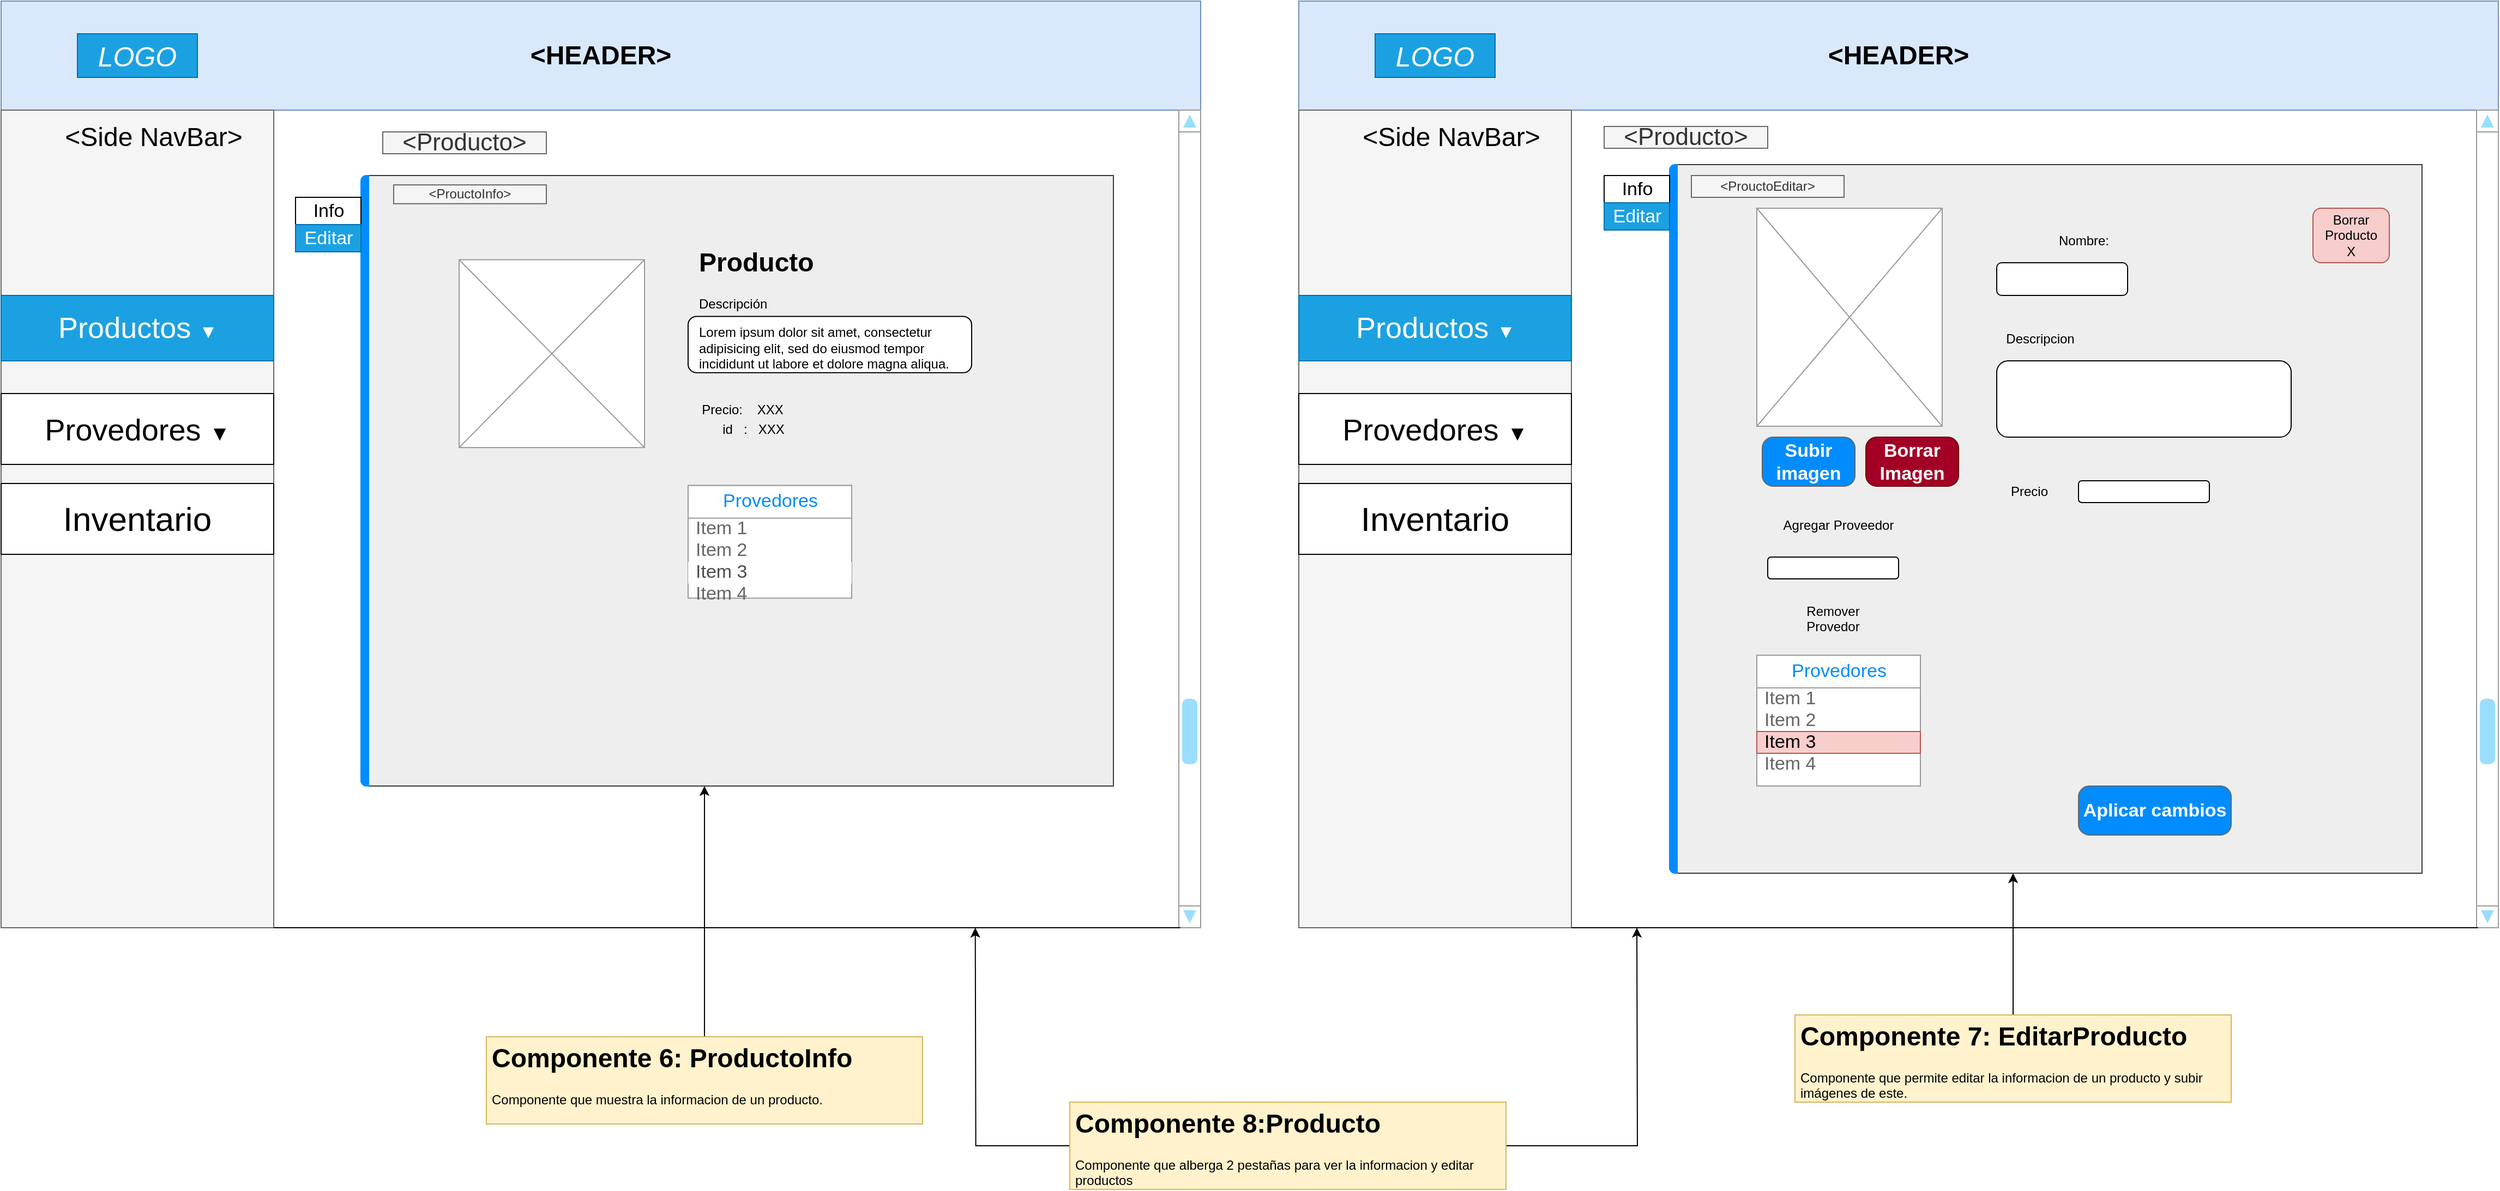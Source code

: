 <mxfile version="13.8.1" type="github">
  <diagram id="9Z0rajO9vy1eAtT90HRV" name="Page-1">
    <mxGraphModel dx="1736" dy="1036" grid="1" gridSize="10" guides="1" tooltips="1" connect="1" arrows="1" fold="1" page="1" pageScale="1" pageWidth="850" pageHeight="1100" math="0" shadow="0">
      <root>
        <mxCell id="0" />
        <mxCell id="1" parent="0" />
        <mxCell id="_uAHY--KUr31Mtknl9wJ-1" value="&lt;h1&gt;&amp;lt;HEADER&amp;gt;&lt;br&gt;&lt;/h1&gt;" style="rounded=0;whiteSpace=wrap;html=1;fillColor=#dae8fc;strokeColor=#6c8ebf;" parent="1" vertex="1">
          <mxGeometry width="1100" height="100" as="geometry" />
        </mxCell>
        <mxCell id="_uAHY--KUr31Mtknl9wJ-2" value="" style="rounded=0;whiteSpace=wrap;html=1;fillColor=#f5f5f5;strokeColor=#666666;fontColor=#333333;" parent="1" vertex="1">
          <mxGeometry y="100" width="250" height="750" as="geometry" />
        </mxCell>
        <mxCell id="_uAHY--KUr31Mtknl9wJ-3" value="" style="verticalLabelPosition=bottom;shadow=0;dashed=0;align=center;html=1;verticalAlign=top;strokeWidth=1;shape=mxgraph.mockup.navigation.scrollBar;strokeColor=#999999;barPos=20;fillColor2=#99ddff;strokeColor2=none;direction=north;" parent="1" vertex="1">
          <mxGeometry x="1080" y="100" width="20" height="750" as="geometry" />
        </mxCell>
        <mxCell id="_uAHY--KUr31Mtknl9wJ-4" value="" style="endArrow=none;html=1;exitX=1;exitY=1;exitDx=0;exitDy=0;entryX=0;entryY=0.07;entryDx=0;entryDy=0;entryPerimeter=0;" parent="1" source="_uAHY--KUr31Mtknl9wJ-2" target="_uAHY--KUr31Mtknl9wJ-3" edge="1">
          <mxGeometry width="50" height="50" relative="1" as="geometry">
            <mxPoint x="280" y="870" as="sourcePoint" />
            <mxPoint x="330" y="820" as="targetPoint" />
          </mxGeometry>
        </mxCell>
        <mxCell id="_uAHY--KUr31Mtknl9wJ-5" value="&lt;font style=&quot;font-size: 24px&quot;&gt;&amp;lt;Side NavBar&amp;gt;&lt;/font&gt;" style="text;html=1;strokeColor=none;fillColor=none;align=center;verticalAlign=middle;whiteSpace=wrap;rounded=0;" parent="1" vertex="1">
          <mxGeometry x="50" y="110" width="180" height="30" as="geometry" />
        </mxCell>
        <mxCell id="_uAHY--KUr31Mtknl9wJ-6" value="&lt;i&gt;&lt;font style=&quot;font-size: 25px&quot;&gt;LOGO&lt;/font&gt;&lt;/i&gt;" style="text;html=1;strokeColor=#006EAF;fillColor=#1ba1e2;align=center;verticalAlign=middle;whiteSpace=wrap;rounded=0;fontColor=#ffffff;" parent="1" vertex="1">
          <mxGeometry x="70" y="30" width="110" height="40" as="geometry" />
        </mxCell>
        <mxCell id="_uAHY--KUr31Mtknl9wJ-7" value="" style="strokeWidth=1;shadow=0;dashed=0;align=center;html=1;shape=mxgraph.mockup.forms.rrect;rSize=0;strokeColor=#999999;fillColor=#ffffff;" parent="1" vertex="1">
          <mxGeometry y="270" width="250" height="60" as="geometry" />
        </mxCell>
        <mxCell id="_uAHY--KUr31Mtknl9wJ-8" value="&lt;font style=&quot;font-size: 27px&quot;&gt;Productos &lt;/font&gt;▼" style="strokeWidth=1;shadow=0;dashed=0;align=center;html=1;shape=mxgraph.mockup.forms.rrect;rSize=0;strokeColor=#006EAF;fontSize=17;fillColor=#1ba1e2;resizeWidth=1;fontColor=#ffffff;" parent="_uAHY--KUr31Mtknl9wJ-7" vertex="1">
          <mxGeometry width="250" height="60" relative="1" as="geometry">
            <mxPoint as="offset" />
          </mxGeometry>
        </mxCell>
        <mxCell id="_uAHY--KUr31Mtknl9wJ-11" value="&lt;font style=&quot;font-size: 28px&quot;&gt;Provedores &lt;/font&gt;&lt;font style=&quot;font-size: 19px&quot;&gt;▼&lt;/font&gt;" style="rounded=0;whiteSpace=wrap;html=1;" parent="1" vertex="1">
          <mxGeometry y="360" width="250" height="65" as="geometry" />
        </mxCell>
        <mxCell id="_uAHY--KUr31Mtknl9wJ-12" value="&lt;font style=&quot;font-size: 31px&quot;&gt;Inventario&lt;/font&gt;" style="rounded=0;whiteSpace=wrap;html=1;" parent="1" vertex="1">
          <mxGeometry y="442.5" width="250" height="65" as="geometry" />
        </mxCell>
        <mxCell id="_uAHY--KUr31Mtknl9wJ-25" value="" style="strokeWidth=1;shadow=0;dashed=0;align=center;html=1;shape=mxgraph.mockup.containers.marginRect2;rectMarginLeft=67;strokeColor=#36393d;fillColor=#eeeeee;" parent="1" vertex="1">
          <mxGeometry x="270" y="160" width="750" height="560" as="geometry" />
        </mxCell>
        <mxCell id="AbV2LeKn4ZKA3L7Wp7C7-1" value="" style="rounded=1;whiteSpace=wrap;html=1;" vertex="1" parent="_uAHY--KUr31Mtknl9wJ-25">
          <mxGeometry x="360" y="129.231" width="260" height="51.692" as="geometry" />
        </mxCell>
        <mxCell id="_uAHY--KUr31Mtknl9wJ-29" value="" style="strokeWidth=1;shadow=0;dashed=0;align=center;html=1;shape=mxgraph.mockup.containers.leftButton;rSize=5;strokeColor=#008cff;fillColor=#008cff;resizeHeight=1;movable=0;deletable=0;" parent="_uAHY--KUr31Mtknl9wJ-25" vertex="1">
          <mxGeometry width="7" height="560" relative="1" as="geometry">
            <mxPoint x="60" as="offset" />
          </mxGeometry>
        </mxCell>
        <mxCell id="_uAHY--KUr31Mtknl9wJ-31" value="" style="verticalLabelPosition=bottom;shadow=0;dashed=0;align=center;html=1;verticalAlign=top;strokeWidth=1;shape=mxgraph.mockup.graphics.simpleIcon;strokeColor=#999999;" parent="_uAHY--KUr31Mtknl9wJ-25" vertex="1">
          <mxGeometry x="150" y="77.244" width="170" height="172.308" as="geometry" />
        </mxCell>
        <mxCell id="_uAHY--KUr31Mtknl9wJ-34" value="&lt;h1&gt;Producto&lt;/h1&gt;&lt;p&gt;Descripción&lt;/p&gt;&lt;p&gt;Lorem ipsum dolor sit amet, consectetur adipisicing elit, sed do eiusmod tempor incididunt ut labore et dolore magna aliqua.&lt;/p&gt;" style="text;html=1;strokeColor=none;fillColor=none;spacing=5;spacingTop=-20;whiteSpace=wrap;overflow=hidden;rounded=0;" parent="_uAHY--KUr31Mtknl9wJ-25" vertex="1">
          <mxGeometry x="365" y="60.311" width="250" height="120.615" as="geometry" />
        </mxCell>
        <mxCell id="_uAHY--KUr31Mtknl9wJ-35" value="Precio:&amp;nbsp;&amp;nbsp;&amp;nbsp; XXX" style="text;html=1;strokeColor=none;fillColor=none;align=center;verticalAlign=middle;whiteSpace=wrap;rounded=0;" parent="_uAHY--KUr31Mtknl9wJ-25" vertex="1">
          <mxGeometry x="360" y="206.769" width="100" height="17.231" as="geometry" />
        </mxCell>
        <mxCell id="_uAHY--KUr31Mtknl9wJ-36" value="id&amp;nbsp;&amp;nbsp; :&amp;nbsp;&amp;nbsp; XXX" style="text;html=1;strokeColor=none;fillColor=none;align=center;verticalAlign=middle;whiteSpace=wrap;rounded=0;" parent="_uAHY--KUr31Mtknl9wJ-25" vertex="1">
          <mxGeometry x="370" y="224.0" width="100" height="17.231" as="geometry" />
        </mxCell>
        <mxCell id="_uAHY--KUr31Mtknl9wJ-93" value="&amp;lt;ProuctoInfo&amp;gt;" style="text;html=1;strokeColor=#666666;fillColor=#f5f5f5;align=center;verticalAlign=middle;whiteSpace=wrap;rounded=0;fontColor=#333333;" parent="_uAHY--KUr31Mtknl9wJ-25" vertex="1">
          <mxGeometry x="90" y="8.615" width="140" height="17.231" as="geometry" />
        </mxCell>
        <mxCell id="_uAHY--KUr31Mtknl9wJ-38" value="" style="strokeWidth=1;shadow=0;dashed=0;align=center;html=1;shape=mxgraph.mockup.forms.rrect;rSize=0;strokeColor=#999999;fillColor=#ffffff;" parent="_uAHY--KUr31Mtknl9wJ-25" vertex="1">
          <mxGeometry x="360" y="284.308" width="150" height="103.385" as="geometry" />
        </mxCell>
        <mxCell id="_uAHY--KUr31Mtknl9wJ-39" value="Provedores" style="strokeWidth=1;shadow=0;dashed=0;align=center;html=1;shape=mxgraph.mockup.forms.rrect;rSize=0;strokeColor=#999999;fontColor=#008cff;fontSize=17;fillColor=#ffffff;resizeWidth=1;" parent="_uAHY--KUr31Mtknl9wJ-38" vertex="1">
          <mxGeometry width="150" height="30" relative="1" as="geometry" />
        </mxCell>
        <mxCell id="_uAHY--KUr31Mtknl9wJ-40" value="Item 1" style="strokeWidth=1;shadow=0;dashed=0;align=center;html=1;shape=mxgraph.mockup.forms.anchor;fontSize=17;fontColor=#666666;align=left;spacingLeft=5;resizeWidth=1;" parent="_uAHY--KUr31Mtknl9wJ-38" vertex="1">
          <mxGeometry width="150" height="20" relative="1" as="geometry">
            <mxPoint y="30" as="offset" />
          </mxGeometry>
        </mxCell>
        <mxCell id="_uAHY--KUr31Mtknl9wJ-41" value="Item 2" style="strokeWidth=1;shadow=0;dashed=0;align=center;html=1;shape=mxgraph.mockup.forms.anchor;fontSize=17;fontColor=#666666;align=left;spacingLeft=5;resizeWidth=1;" parent="_uAHY--KUr31Mtknl9wJ-38" vertex="1">
          <mxGeometry width="150" height="20" relative="1" as="geometry">
            <mxPoint y="50" as="offset" />
          </mxGeometry>
        </mxCell>
        <mxCell id="_uAHY--KUr31Mtknl9wJ-42" value="&lt;font color=&quot;#4D4D4D&quot;&gt;Item 3&lt;/font&gt;" style="strokeWidth=1;shadow=0;dashed=0;align=center;html=1;shape=mxgraph.mockup.forms.rrect;rSize=0;fontSize=17;align=left;spacingLeft=5;resizeWidth=1;strokeColor=none;" parent="_uAHY--KUr31Mtknl9wJ-38" vertex="1">
          <mxGeometry width="150" height="20" relative="1" as="geometry">
            <mxPoint y="70" as="offset" />
          </mxGeometry>
        </mxCell>
        <mxCell id="_uAHY--KUr31Mtknl9wJ-43" value="Item 4" style="strokeWidth=1;shadow=0;dashed=0;align=center;html=1;shape=mxgraph.mockup.forms.anchor;fontSize=17;fontColor=#666666;align=left;spacingLeft=5;resizeWidth=1;" parent="_uAHY--KUr31Mtknl9wJ-38" vertex="1">
          <mxGeometry width="150" height="20" relative="1" as="geometry">
            <mxPoint y="90" as="offset" />
          </mxGeometry>
        </mxCell>
        <mxCell id="_uAHY--KUr31Mtknl9wJ-44" value="&lt;h1&gt;&amp;lt;HEADER&amp;gt;&lt;br&gt;&lt;/h1&gt;" style="rounded=0;whiteSpace=wrap;html=1;fillColor=#dae8fc;strokeColor=#6c8ebf;" parent="1" vertex="1">
          <mxGeometry x="1190" width="1100" height="100" as="geometry" />
        </mxCell>
        <mxCell id="_uAHY--KUr31Mtknl9wJ-45" value="" style="rounded=0;whiteSpace=wrap;html=1;fillColor=#f5f5f5;strokeColor=#666666;fontColor=#333333;" parent="1" vertex="1">
          <mxGeometry x="1190" y="100" width="250" height="750" as="geometry" />
        </mxCell>
        <mxCell id="_uAHY--KUr31Mtknl9wJ-46" value="" style="verticalLabelPosition=bottom;shadow=0;dashed=0;align=center;html=1;verticalAlign=top;strokeWidth=1;shape=mxgraph.mockup.navigation.scrollBar;strokeColor=#999999;barPos=20;fillColor2=#99ddff;strokeColor2=none;direction=north;" parent="1" vertex="1">
          <mxGeometry x="2270" y="100" width="20" height="750" as="geometry" />
        </mxCell>
        <mxCell id="_uAHY--KUr31Mtknl9wJ-47" value="" style="endArrow=none;html=1;exitX=1;exitY=1;exitDx=0;exitDy=0;entryX=0;entryY=0.07;entryDx=0;entryDy=0;entryPerimeter=0;" parent="1" source="_uAHY--KUr31Mtknl9wJ-45" target="_uAHY--KUr31Mtknl9wJ-46" edge="1">
          <mxGeometry width="50" height="50" relative="1" as="geometry">
            <mxPoint x="1470" y="870" as="sourcePoint" />
            <mxPoint x="1520" y="820" as="targetPoint" />
          </mxGeometry>
        </mxCell>
        <mxCell id="_uAHY--KUr31Mtknl9wJ-48" value="&lt;font style=&quot;font-size: 24px&quot;&gt;&amp;lt;Side NavBar&amp;gt;&lt;/font&gt;" style="text;html=1;strokeColor=none;fillColor=none;align=center;verticalAlign=middle;whiteSpace=wrap;rounded=0;" parent="1" vertex="1">
          <mxGeometry x="1240" y="110" width="180" height="30" as="geometry" />
        </mxCell>
        <mxCell id="_uAHY--KUr31Mtknl9wJ-49" value="&lt;i&gt;&lt;font style=&quot;font-size: 25px&quot;&gt;LOGO&lt;/font&gt;&lt;/i&gt;" style="text;html=1;strokeColor=#006EAF;fillColor=#1ba1e2;align=center;verticalAlign=middle;whiteSpace=wrap;rounded=0;fontColor=#ffffff;" parent="1" vertex="1">
          <mxGeometry x="1260" y="30" width="110" height="40" as="geometry" />
        </mxCell>
        <mxCell id="_uAHY--KUr31Mtknl9wJ-50" value="" style="strokeWidth=1;shadow=0;dashed=0;align=center;html=1;shape=mxgraph.mockup.forms.rrect;rSize=0;strokeColor=#999999;fillColor=#ffffff;" parent="1" vertex="1">
          <mxGeometry x="1190" y="270" width="250" height="60" as="geometry" />
        </mxCell>
        <mxCell id="_uAHY--KUr31Mtknl9wJ-51" value="&lt;font style=&quot;font-size: 27px&quot;&gt;Productos &lt;/font&gt;▼" style="strokeWidth=1;shadow=0;dashed=0;align=center;html=1;shape=mxgraph.mockup.forms.rrect;rSize=0;strokeColor=#006EAF;fontSize=17;fillColor=#1ba1e2;resizeWidth=1;fontColor=#ffffff;" parent="_uAHY--KUr31Mtknl9wJ-50" vertex="1">
          <mxGeometry width="250" height="60" relative="1" as="geometry">
            <mxPoint as="offset" />
          </mxGeometry>
        </mxCell>
        <mxCell id="_uAHY--KUr31Mtknl9wJ-52" value="&lt;font style=&quot;font-size: 28px&quot;&gt;Provedores &lt;/font&gt;&lt;font style=&quot;font-size: 19px&quot;&gt;▼&lt;/font&gt;" style="rounded=0;whiteSpace=wrap;html=1;" parent="1" vertex="1">
          <mxGeometry x="1190" y="360" width="250" height="65" as="geometry" />
        </mxCell>
        <mxCell id="_uAHY--KUr31Mtknl9wJ-53" value="&lt;font style=&quot;font-size: 31px&quot;&gt;Inventario&lt;/font&gt;" style="rounded=0;whiteSpace=wrap;html=1;" parent="1" vertex="1">
          <mxGeometry x="1190" y="442.5" width="250" height="65" as="geometry" />
        </mxCell>
        <mxCell id="_uAHY--KUr31Mtknl9wJ-54" value="" style="strokeWidth=1;shadow=0;dashed=0;align=center;html=1;shape=mxgraph.mockup.containers.marginRect2;rectMarginLeft=67;strokeColor=#36393d;fillColor=#eeeeee;" parent="1" vertex="1">
          <mxGeometry x="1470" y="150" width="750" height="650" as="geometry" />
        </mxCell>
        <mxCell id="_uAHY--KUr31Mtknl9wJ-57" value="" style="strokeWidth=1;shadow=0;dashed=0;align=center;html=1;shape=mxgraph.mockup.containers.leftButton;rSize=5;strokeColor=#008cff;fillColor=#008cff;resizeHeight=1;movable=0;deletable=0;" parent="_uAHY--KUr31Mtknl9wJ-54" vertex="1">
          <mxGeometry width="7" height="650" relative="1" as="geometry">
            <mxPoint x="60" as="offset" />
          </mxGeometry>
        </mxCell>
        <mxCell id="_uAHY--KUr31Mtknl9wJ-58" value="" style="verticalLabelPosition=bottom;shadow=0;dashed=0;align=center;html=1;verticalAlign=top;strokeWidth=1;shape=mxgraph.mockup.graphics.simpleIcon;strokeColor=#999999;" parent="_uAHY--KUr31Mtknl9wJ-54" vertex="1">
          <mxGeometry x="140" y="40" width="170" height="200" as="geometry" />
        </mxCell>
        <mxCell id="_uAHY--KUr31Mtknl9wJ-68" value="Aplicar cambios" style="strokeWidth=1;shadow=0;dashed=0;align=center;html=1;shape=mxgraph.mockup.buttons.button;strokeColor=#666666;fontColor=#ffffff;mainText=;buttonStyle=round;fontSize=17;fontStyle=1;fillColor=#008cff;whiteSpace=wrap;" parent="_uAHY--KUr31Mtknl9wJ-54" vertex="1">
          <mxGeometry x="435" y="570" width="140" height="45" as="geometry" />
        </mxCell>
        <mxCell id="_uAHY--KUr31Mtknl9wJ-69" value="" style="rounded=1;whiteSpace=wrap;html=1;" parent="_uAHY--KUr31Mtknl9wJ-54" vertex="1">
          <mxGeometry x="360" y="90" width="120" height="30" as="geometry" />
        </mxCell>
        <mxCell id="_uAHY--KUr31Mtknl9wJ-70" value="Nombre: " style="text;html=1;strokeColor=none;fillColor=none;align=center;verticalAlign=middle;whiteSpace=wrap;rounded=0;" parent="_uAHY--KUr31Mtknl9wJ-54" vertex="1">
          <mxGeometry x="360" y="60" width="160" height="20" as="geometry" />
        </mxCell>
        <mxCell id="_uAHY--KUr31Mtknl9wJ-71" value="Descripcion" style="text;html=1;strokeColor=none;fillColor=none;align=center;verticalAlign=middle;whiteSpace=wrap;rounded=0;" parent="_uAHY--KUr31Mtknl9wJ-54" vertex="1">
          <mxGeometry x="370" y="150" width="60" height="20" as="geometry" />
        </mxCell>
        <mxCell id="_uAHY--KUr31Mtknl9wJ-72" value="" style="rounded=1;whiteSpace=wrap;html=1;" parent="_uAHY--KUr31Mtknl9wJ-54" vertex="1">
          <mxGeometry x="360" y="180" width="270" height="70" as="geometry" />
        </mxCell>
        <mxCell id="_uAHY--KUr31Mtknl9wJ-73" value="Precio" style="text;html=1;strokeColor=none;fillColor=none;align=center;verticalAlign=middle;whiteSpace=wrap;rounded=0;" parent="_uAHY--KUr31Mtknl9wJ-54" vertex="1">
          <mxGeometry x="360" y="290" width="60" height="20" as="geometry" />
        </mxCell>
        <mxCell id="_uAHY--KUr31Mtknl9wJ-74" value="" style="rounded=1;whiteSpace=wrap;html=1;" parent="_uAHY--KUr31Mtknl9wJ-54" vertex="1">
          <mxGeometry x="435" y="290" width="120" height="20" as="geometry" />
        </mxCell>
        <mxCell id="_uAHY--KUr31Mtknl9wJ-75" value="&lt;div&gt;Agregar Proveedor&lt;/div&gt;&lt;div&gt;&lt;br&gt;&lt;/div&gt;" style="text;html=1;strokeColor=none;fillColor=none;align=center;verticalAlign=middle;whiteSpace=wrap;rounded=0;" parent="_uAHY--KUr31Mtknl9wJ-54" vertex="1">
          <mxGeometry x="150" y="320" width="130" height="35" as="geometry" />
        </mxCell>
        <mxCell id="_uAHY--KUr31Mtknl9wJ-76" value="" style="rounded=1;whiteSpace=wrap;html=1;" parent="_uAHY--KUr31Mtknl9wJ-54" vertex="1">
          <mxGeometry x="150" y="360" width="120" height="20" as="geometry" />
        </mxCell>
        <mxCell id="_uAHY--KUr31Mtknl9wJ-77" value="Subir imagen" style="strokeWidth=1;shadow=0;dashed=0;align=center;html=1;shape=mxgraph.mockup.buttons.button;strokeColor=#666666;fontColor=#ffffff;mainText=;buttonStyle=round;fontSize=17;fontStyle=1;fillColor=#008cff;whiteSpace=wrap;" parent="_uAHY--KUr31Mtknl9wJ-54" vertex="1">
          <mxGeometry x="145" y="250" width="85" height="45" as="geometry" />
        </mxCell>
        <mxCell id="_uAHY--KUr31Mtknl9wJ-78" value="Borrar Imagen" style="strokeWidth=1;shadow=0;dashed=0;align=center;html=1;shape=mxgraph.mockup.buttons.button;strokeColor=#6F0000;mainText=;buttonStyle=round;fontSize=17;fontStyle=1;fillColor=#a20025;whiteSpace=wrap;fontColor=#ffffff;" parent="_uAHY--KUr31Mtknl9wJ-54" vertex="1">
          <mxGeometry x="240" y="250" width="85" height="45" as="geometry" />
        </mxCell>
        <mxCell id="_uAHY--KUr31Mtknl9wJ-79" value="&lt;div&gt;Borrar Producto&lt;/div&gt;&lt;div&gt;X&lt;br&gt;&lt;/div&gt;" style="rounded=1;whiteSpace=wrap;html=1;fillColor=#f8cecc;strokeColor=#b85450;" parent="_uAHY--KUr31Mtknl9wJ-54" vertex="1">
          <mxGeometry x="650" y="40" width="70" height="50" as="geometry" />
        </mxCell>
        <mxCell id="_uAHY--KUr31Mtknl9wJ-80" value="&lt;div&gt;Remover Provedor&lt;/div&gt;&lt;div&gt;&lt;br&gt;&lt;/div&gt;" style="text;html=1;strokeColor=none;fillColor=none;align=center;verticalAlign=middle;whiteSpace=wrap;rounded=0;" parent="_uAHY--KUr31Mtknl9wJ-54" vertex="1">
          <mxGeometry x="175" y="410" width="70" height="27.5" as="geometry" />
        </mxCell>
        <mxCell id="_uAHY--KUr31Mtknl9wJ-85" value="" style="strokeWidth=1;shadow=0;dashed=0;align=center;html=1;shape=mxgraph.mockup.forms.rrect;rSize=0;strokeColor=#999999;fillColor=#ffffff;" parent="_uAHY--KUr31Mtknl9wJ-54" vertex="1">
          <mxGeometry x="140" y="450" width="150" height="120" as="geometry" />
        </mxCell>
        <mxCell id="_uAHY--KUr31Mtknl9wJ-86" value="Provedores" style="strokeWidth=1;shadow=0;dashed=0;align=center;html=1;shape=mxgraph.mockup.forms.rrect;rSize=0;strokeColor=#999999;fontColor=#008cff;fontSize=17;fillColor=#ffffff;resizeWidth=1;" parent="_uAHY--KUr31Mtknl9wJ-85" vertex="1">
          <mxGeometry width="150" height="30" relative="1" as="geometry" />
        </mxCell>
        <mxCell id="_uAHY--KUr31Mtknl9wJ-87" value="Item 1" style="strokeWidth=1;shadow=0;dashed=0;align=center;html=1;shape=mxgraph.mockup.forms.anchor;fontSize=17;fontColor=#666666;align=left;spacingLeft=5;resizeWidth=1;" parent="_uAHY--KUr31Mtknl9wJ-85" vertex="1">
          <mxGeometry width="150" height="20" relative="1" as="geometry">
            <mxPoint y="30" as="offset" />
          </mxGeometry>
        </mxCell>
        <mxCell id="_uAHY--KUr31Mtknl9wJ-88" value="Item 2" style="strokeWidth=1;shadow=0;dashed=0;align=center;html=1;shape=mxgraph.mockup.forms.anchor;fontSize=17;fontColor=#666666;align=left;spacingLeft=5;resizeWidth=1;" parent="_uAHY--KUr31Mtknl9wJ-85" vertex="1">
          <mxGeometry width="150" height="20" relative="1" as="geometry">
            <mxPoint y="50" as="offset" />
          </mxGeometry>
        </mxCell>
        <mxCell id="_uAHY--KUr31Mtknl9wJ-89" value="Item 3" style="strokeWidth=1;shadow=0;dashed=0;align=center;html=1;shape=mxgraph.mockup.forms.rrect;rSize=0;fontSize=17;align=left;spacingLeft=5;resizeWidth=1;strokeColor=#b85450;fillColor=#f8cecc;" parent="_uAHY--KUr31Mtknl9wJ-85" vertex="1">
          <mxGeometry width="150" height="20" relative="1" as="geometry">
            <mxPoint y="70" as="offset" />
          </mxGeometry>
        </mxCell>
        <mxCell id="_uAHY--KUr31Mtknl9wJ-90" value="Item 4" style="strokeWidth=1;shadow=0;dashed=0;align=center;html=1;shape=mxgraph.mockup.forms.anchor;fontSize=17;fontColor=#666666;align=left;spacingLeft=5;resizeWidth=1;" parent="_uAHY--KUr31Mtknl9wJ-85" vertex="1">
          <mxGeometry width="150" height="20" relative="1" as="geometry">
            <mxPoint y="90" as="offset" />
          </mxGeometry>
        </mxCell>
        <mxCell id="_uAHY--KUr31Mtknl9wJ-94" value="&amp;lt;ProuctoEditar&amp;gt;" style="text;html=1;strokeColor=#666666;fillColor=#f5f5f5;align=center;verticalAlign=middle;whiteSpace=wrap;rounded=0;fontColor=#333333;" parent="_uAHY--KUr31Mtknl9wJ-54" vertex="1">
          <mxGeometry x="80" y="10" width="140" height="20" as="geometry" />
        </mxCell>
        <mxCell id="_uAHY--KUr31Mtknl9wJ-95" style="edgeStyle=orthogonalEdgeStyle;rounded=0;orthogonalLoop=1;jettySize=auto;html=1;" parent="1" source="_uAHY--KUr31Mtknl9wJ-92" target="_uAHY--KUr31Mtknl9wJ-25" edge="1">
          <mxGeometry relative="1" as="geometry" />
        </mxCell>
        <mxCell id="_uAHY--KUr31Mtknl9wJ-92" value="&lt;h1&gt;Componente 6: ProductoInfo&lt;br&gt;&lt;/h1&gt;&lt;p&gt;Componente que muestra la informacion de un producto.&lt;br&gt;&lt;/p&gt;&lt;p&gt;&lt;br&gt;&lt;/p&gt;&lt;p&gt;&lt;br&gt;&lt;/p&gt;&lt;p&gt;&lt;br&gt;&lt;/p&gt;&lt;p&gt;&lt;br&gt;&lt;/p&gt;" style="text;html=1;strokeColor=#d6b656;fillColor=#fff2cc;spacing=5;spacingTop=-20;whiteSpace=wrap;overflow=hidden;rounded=0;" parent="1" vertex="1">
          <mxGeometry x="445" y="950" width="400" height="80" as="geometry" />
        </mxCell>
        <mxCell id="AbV2LeKn4ZKA3L7Wp7C7-7" style="edgeStyle=orthogonalEdgeStyle;rounded=0;orthogonalLoop=1;jettySize=auto;html=1;" edge="1" parent="1" source="AbV2LeKn4ZKA3L7Wp7C7-2" target="_uAHY--KUr31Mtknl9wJ-54">
          <mxGeometry relative="1" as="geometry" />
        </mxCell>
        <mxCell id="AbV2LeKn4ZKA3L7Wp7C7-2" value="&lt;h1&gt;Componente 7: EditarProducto &lt;br&gt;&lt;/h1&gt;&lt;p&gt;Componente que permite editar la informacion de un producto y subir imágenes de este.&lt;/p&gt;&lt;p&gt;&lt;br&gt;&lt;/p&gt;&lt;p&gt;&lt;br&gt;&lt;/p&gt;&lt;p&gt;&lt;br&gt;&lt;/p&gt;&lt;p&gt;&lt;br&gt;&lt;/p&gt;&lt;p&gt;&lt;br&gt;&lt;/p&gt;" style="text;html=1;strokeColor=#d6b656;fillColor=#fff2cc;spacing=5;spacingTop=-20;whiteSpace=wrap;overflow=hidden;rounded=0;" vertex="1" parent="1">
          <mxGeometry x="1645" y="930" width="400" height="80" as="geometry" />
        </mxCell>
        <mxCell id="AbV2LeKn4ZKA3L7Wp7C7-3" value="Info" style="strokeWidth=1;shadow=0;dashed=0;align=center;html=1;shape=mxgraph.mockup.containers.rrect;rSize=0;fontSize=17;" vertex="1" parent="1">
          <mxGeometry x="1470" y="160" width="60" height="25" as="geometry" />
        </mxCell>
        <mxCell id="AbV2LeKn4ZKA3L7Wp7C7-4" value="Editar" style="strokeWidth=1;shadow=0;dashed=0;align=center;html=1;shape=mxgraph.mockup.containers.rrect;rSize=0;fontSize=17;fillColor=#1ba1e2;strokeColor=#006EAF;fontColor=#ffffff;" vertex="1" parent="1">
          <mxGeometry x="1470" y="185" width="60" height="25" as="geometry" />
        </mxCell>
        <mxCell id="AbV2LeKn4ZKA3L7Wp7C7-5" value="Info" style="strokeWidth=1;shadow=0;dashed=0;align=center;html=1;shape=mxgraph.mockup.containers.rrect;rSize=0;fontSize=17;" vertex="1" parent="1">
          <mxGeometry x="270" y="180" width="60" height="25" as="geometry" />
        </mxCell>
        <mxCell id="AbV2LeKn4ZKA3L7Wp7C7-6" value="Editar" style="strokeWidth=1;shadow=0;dashed=0;align=center;html=1;shape=mxgraph.mockup.containers.rrect;rSize=0;fontSize=17;fillColor=#1ba1e2;strokeColor=#006EAF;fontColor=#ffffff;" vertex="1" parent="1">
          <mxGeometry x="270" y="205" width="60" height="25" as="geometry" />
        </mxCell>
        <mxCell id="AbV2LeKn4ZKA3L7Wp7C7-9" style="edgeStyle=orthogonalEdgeStyle;rounded=0;orthogonalLoop=1;jettySize=auto;html=1;" edge="1" parent="1" source="AbV2LeKn4ZKA3L7Wp7C7-8">
          <mxGeometry relative="1" as="geometry">
            <mxPoint x="1500" y="850" as="targetPoint" />
          </mxGeometry>
        </mxCell>
        <mxCell id="AbV2LeKn4ZKA3L7Wp7C7-10" style="edgeStyle=orthogonalEdgeStyle;rounded=0;orthogonalLoop=1;jettySize=auto;html=1;" edge="1" parent="1" source="AbV2LeKn4ZKA3L7Wp7C7-8">
          <mxGeometry relative="1" as="geometry">
            <mxPoint x="893.333" y="850" as="targetPoint" />
          </mxGeometry>
        </mxCell>
        <mxCell id="AbV2LeKn4ZKA3L7Wp7C7-8" value="&lt;h1&gt;Componente 8:Producto &lt;br&gt;&lt;/h1&gt;&lt;p&gt;Componente que alberga 2 pestañas para ver la informacion y editar productos&lt;br&gt;&lt;/p&gt;&lt;p&gt;&lt;br&gt;&lt;/p&gt;&lt;p&gt;&lt;br&gt;&lt;/p&gt;&lt;p&gt;&lt;br&gt;&lt;/p&gt;&lt;p&gt;&lt;br&gt;&lt;/p&gt;" style="text;html=1;strokeColor=#d6b656;fillColor=#fff2cc;spacing=5;spacingTop=-20;whiteSpace=wrap;overflow=hidden;rounded=0;" vertex="1" parent="1">
          <mxGeometry x="980" y="1010" width="400" height="80" as="geometry" />
        </mxCell>
        <mxCell id="AbV2LeKn4ZKA3L7Wp7C7-11" value="&lt;font style=&quot;font-size: 22px&quot;&gt;&amp;lt;Producto&amp;gt;&lt;/font&gt;" style="text;html=1;strokeColor=#666666;fillColor=#f5f5f5;align=center;verticalAlign=middle;whiteSpace=wrap;rounded=0;fontColor=#333333;" vertex="1" parent="1">
          <mxGeometry x="350" y="120" width="150" height="20" as="geometry" />
        </mxCell>
        <mxCell id="AbV2LeKn4ZKA3L7Wp7C7-12" value="&lt;font style=&quot;font-size: 22px&quot;&gt;&amp;lt;Producto&amp;gt;&lt;/font&gt;" style="text;html=1;strokeColor=#666666;fillColor=#f5f5f5;align=center;verticalAlign=middle;whiteSpace=wrap;rounded=0;fontColor=#333333;" vertex="1" parent="1">
          <mxGeometry x="1470" y="115" width="150" height="20" as="geometry" />
        </mxCell>
      </root>
    </mxGraphModel>
  </diagram>
</mxfile>
